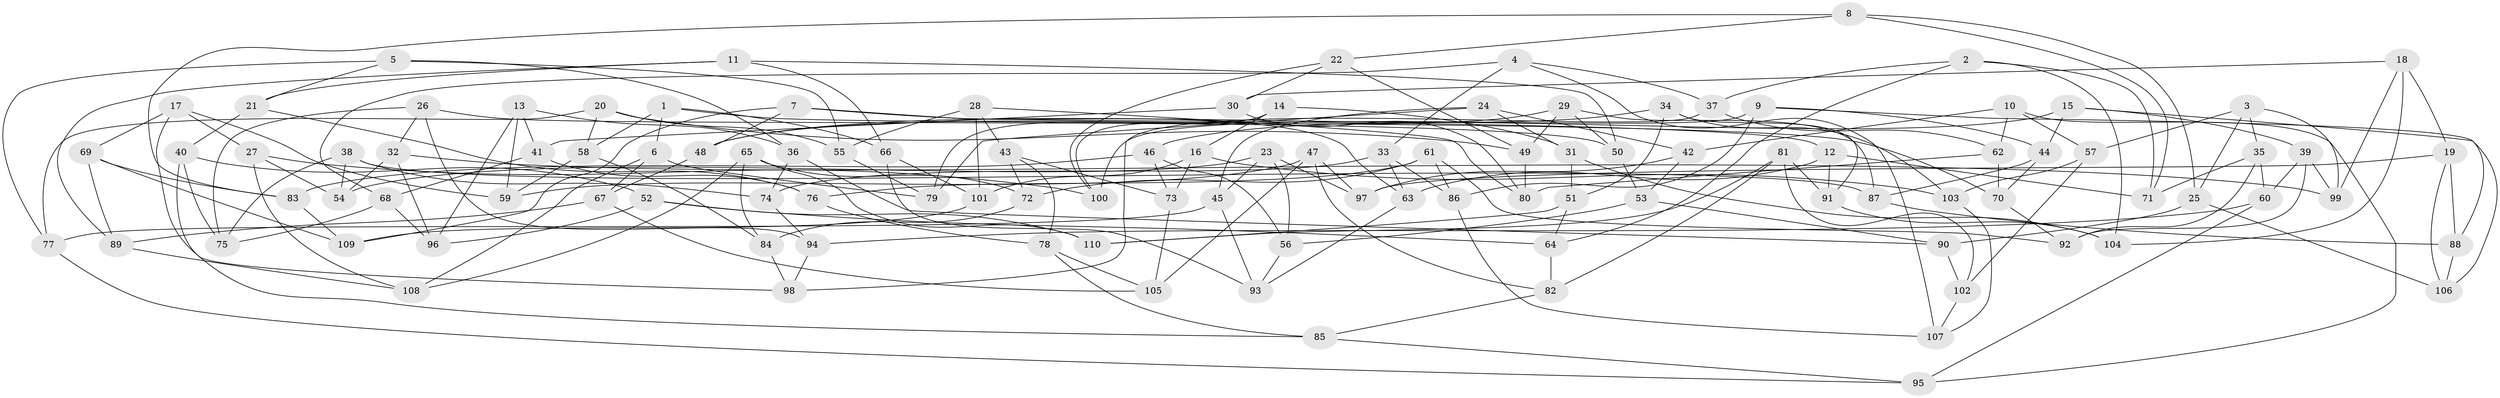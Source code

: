 // Generated by graph-tools (version 1.1) at 2025/16/03/09/25 04:16:16]
// undirected, 110 vertices, 220 edges
graph export_dot {
graph [start="1"]
  node [color=gray90,style=filled];
  1;
  2;
  3;
  4;
  5;
  6;
  7;
  8;
  9;
  10;
  11;
  12;
  13;
  14;
  15;
  16;
  17;
  18;
  19;
  20;
  21;
  22;
  23;
  24;
  25;
  26;
  27;
  28;
  29;
  30;
  31;
  32;
  33;
  34;
  35;
  36;
  37;
  38;
  39;
  40;
  41;
  42;
  43;
  44;
  45;
  46;
  47;
  48;
  49;
  50;
  51;
  52;
  53;
  54;
  55;
  56;
  57;
  58;
  59;
  60;
  61;
  62;
  63;
  64;
  65;
  66;
  67;
  68;
  69;
  70;
  71;
  72;
  73;
  74;
  75;
  76;
  77;
  78;
  79;
  80;
  81;
  82;
  83;
  84;
  85;
  86;
  87;
  88;
  89;
  90;
  91;
  92;
  93;
  94;
  95;
  96;
  97;
  98;
  99;
  100;
  101;
  102;
  103;
  104;
  105;
  106;
  107;
  108;
  109;
  110;
  1 -- 66;
  1 -- 58;
  1 -- 70;
  1 -- 6;
  2 -- 71;
  2 -- 37;
  2 -- 64;
  2 -- 104;
  3 -- 25;
  3 -- 35;
  3 -- 57;
  3 -- 99;
  4 -- 33;
  4 -- 68;
  4 -- 37;
  4 -- 107;
  5 -- 55;
  5 -- 77;
  5 -- 21;
  5 -- 36;
  6 -- 67;
  6 -- 108;
  6 -- 79;
  7 -- 12;
  7 -- 48;
  7 -- 63;
  7 -- 109;
  8 -- 22;
  8 -- 71;
  8 -- 83;
  8 -- 25;
  9 -- 106;
  9 -- 86;
  9 -- 44;
  9 -- 100;
  10 -- 42;
  10 -- 95;
  10 -- 57;
  10 -- 62;
  11 -- 21;
  11 -- 50;
  11 -- 66;
  11 -- 89;
  12 -- 71;
  12 -- 63;
  12 -- 91;
  13 -- 96;
  13 -- 36;
  13 -- 41;
  13 -- 59;
  14 -- 79;
  14 -- 100;
  14 -- 31;
  14 -- 16;
  15 -- 88;
  15 -- 46;
  15 -- 39;
  15 -- 44;
  16 -- 73;
  16 -- 101;
  16 -- 103;
  17 -- 59;
  17 -- 85;
  17 -- 69;
  17 -- 27;
  18 -- 104;
  18 -- 99;
  18 -- 19;
  18 -- 30;
  19 -- 97;
  19 -- 88;
  19 -- 106;
  20 -- 77;
  20 -- 49;
  20 -- 55;
  20 -- 58;
  21 -- 40;
  21 -- 76;
  22 -- 100;
  22 -- 49;
  22 -- 30;
  23 -- 54;
  23 -- 56;
  23 -- 97;
  23 -- 45;
  24 -- 42;
  24 -- 45;
  24 -- 79;
  24 -- 31;
  25 -- 90;
  25 -- 106;
  26 -- 75;
  26 -- 32;
  26 -- 50;
  26 -- 94;
  27 -- 100;
  27 -- 54;
  27 -- 108;
  28 -- 80;
  28 -- 43;
  28 -- 55;
  28 -- 101;
  29 -- 87;
  29 -- 50;
  29 -- 49;
  29 -- 48;
  30 -- 80;
  30 -- 41;
  31 -- 104;
  31 -- 51;
  32 -- 99;
  32 -- 96;
  32 -- 54;
  33 -- 74;
  33 -- 63;
  33 -- 86;
  34 -- 103;
  34 -- 51;
  34 -- 48;
  34 -- 91;
  35 -- 60;
  35 -- 92;
  35 -- 71;
  36 -- 90;
  36 -- 74;
  37 -- 62;
  37 -- 98;
  38 -- 54;
  38 -- 75;
  38 -- 74;
  38 -- 87;
  39 -- 60;
  39 -- 92;
  39 -- 99;
  40 -- 75;
  40 -- 98;
  40 -- 52;
  41 -- 68;
  41 -- 76;
  42 -- 97;
  42 -- 53;
  43 -- 73;
  43 -- 78;
  43 -- 72;
  44 -- 87;
  44 -- 70;
  45 -- 77;
  45 -- 93;
  46 -- 56;
  46 -- 83;
  46 -- 73;
  47 -- 105;
  47 -- 59;
  47 -- 97;
  47 -- 82;
  48 -- 67;
  49 -- 80;
  50 -- 53;
  51 -- 110;
  51 -- 64;
  52 -- 64;
  52 -- 110;
  52 -- 96;
  53 -- 90;
  53 -- 56;
  55 -- 79;
  56 -- 93;
  57 -- 103;
  57 -- 102;
  58 -- 59;
  58 -- 84;
  60 -- 94;
  60 -- 95;
  61 -- 76;
  61 -- 92;
  61 -- 72;
  61 -- 86;
  62 -- 70;
  62 -- 80;
  63 -- 93;
  64 -- 82;
  65 -- 108;
  65 -- 84;
  65 -- 110;
  65 -- 72;
  66 -- 93;
  66 -- 101;
  67 -- 89;
  67 -- 105;
  68 -- 96;
  68 -- 75;
  69 -- 89;
  69 -- 109;
  69 -- 83;
  70 -- 92;
  72 -- 84;
  73 -- 105;
  74 -- 94;
  76 -- 78;
  77 -- 95;
  78 -- 85;
  78 -- 105;
  81 -- 102;
  81 -- 110;
  81 -- 91;
  81 -- 82;
  82 -- 85;
  83 -- 109;
  84 -- 98;
  85 -- 95;
  86 -- 107;
  87 -- 88;
  88 -- 106;
  89 -- 108;
  90 -- 102;
  91 -- 104;
  94 -- 98;
  101 -- 109;
  102 -- 107;
  103 -- 107;
}
